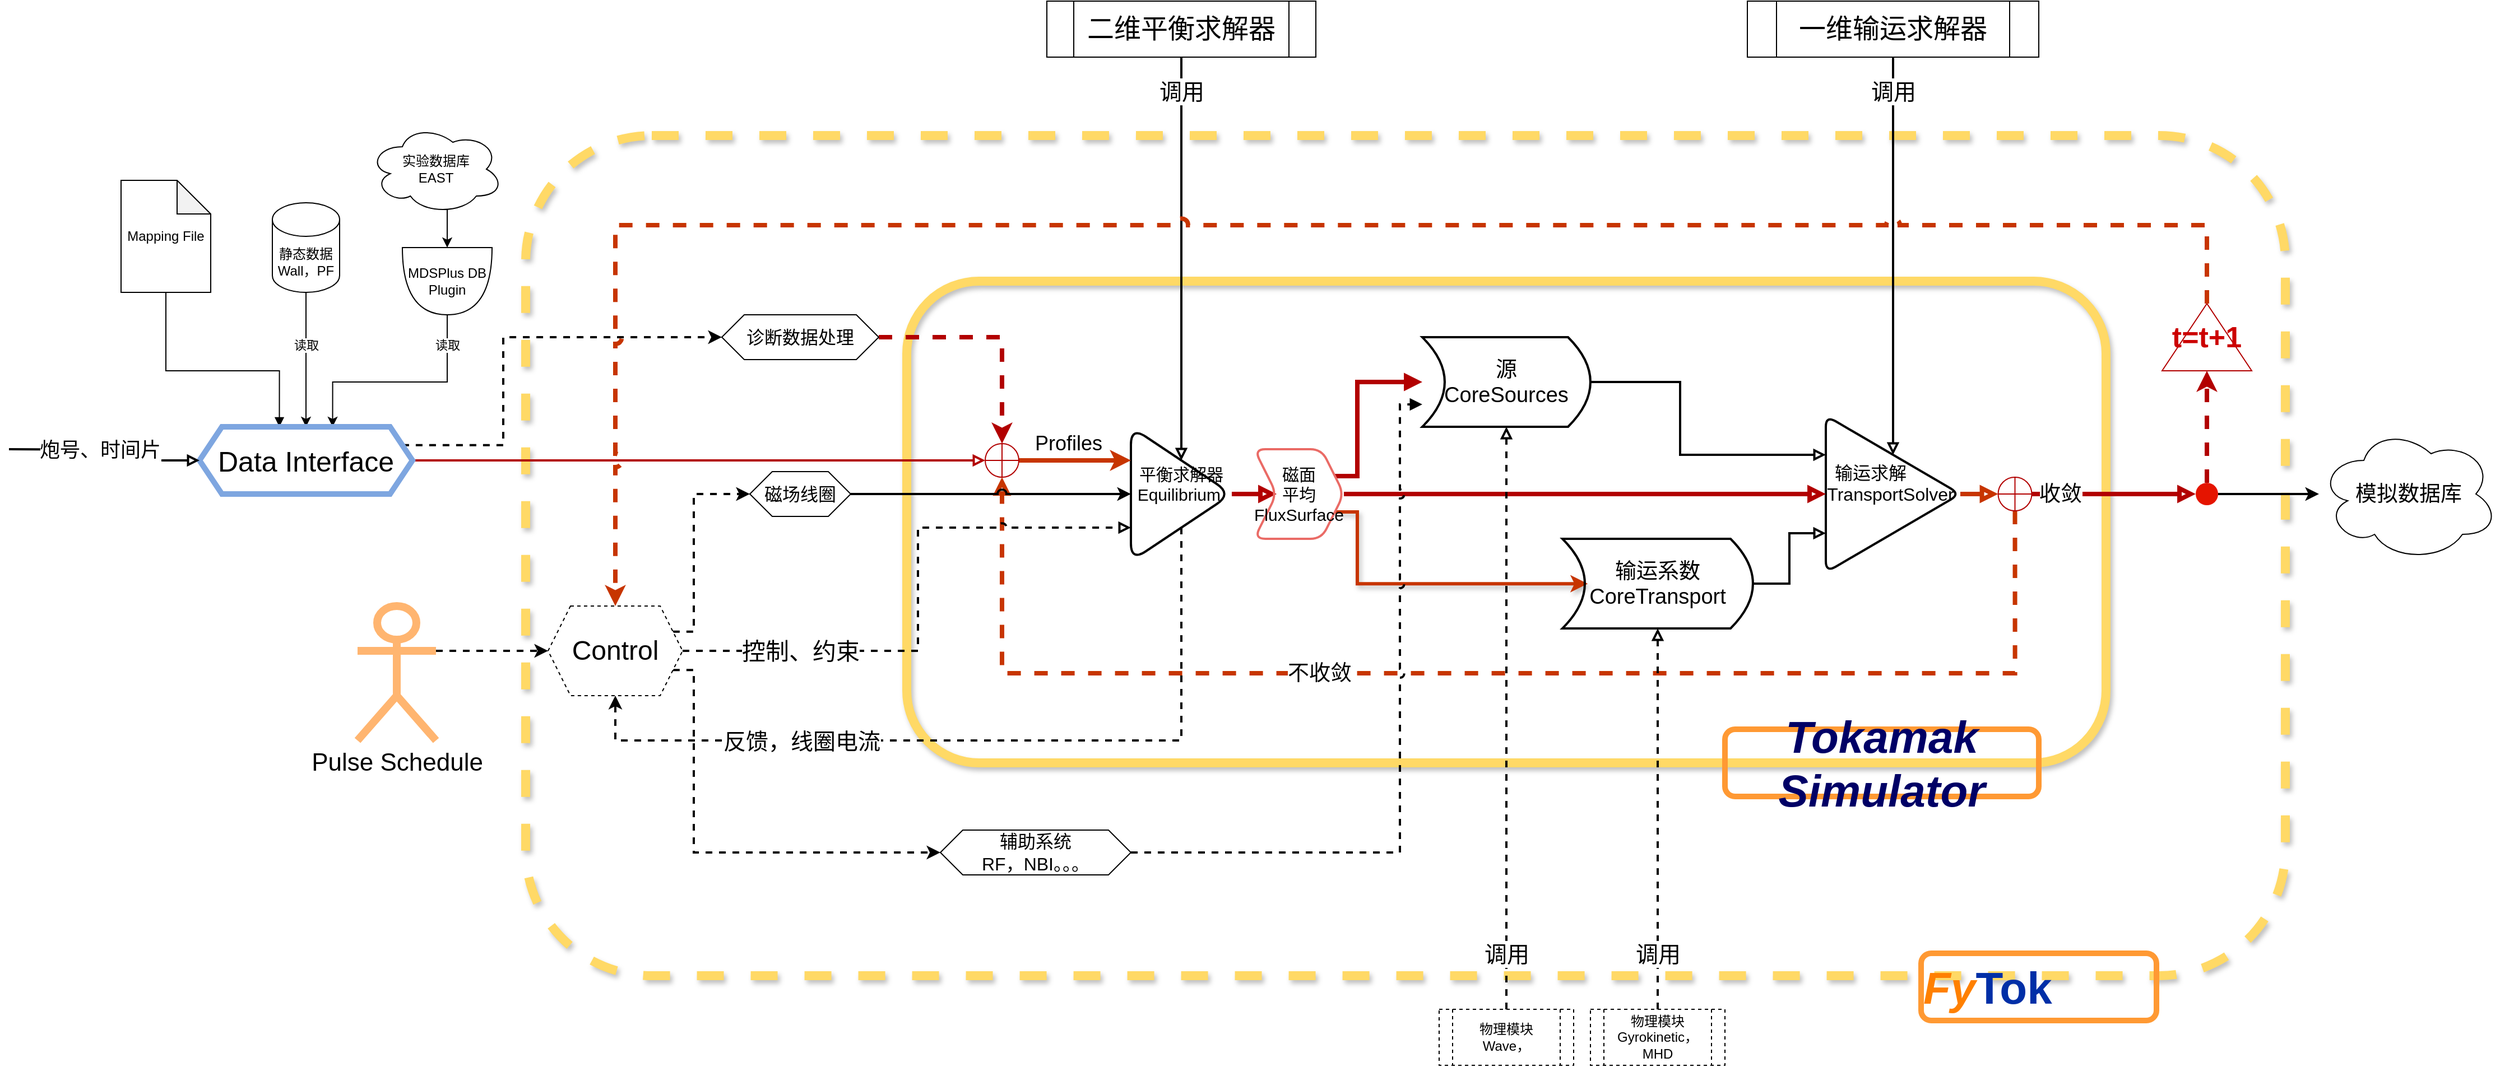 <mxfile>
    <diagram id="THuYh-ym8cFt9KJ00TGt" name="Page-1">
        <mxGraphModel dx="2356" dy="1879" grid="1" gridSize="10" guides="1" tooltips="1" connect="1" arrows="1" fold="1" page="1" pageScale="1" pageWidth="850" pageHeight="1100" math="0" shadow="0">
            <root>
                <mxCell id="0"/>
                <mxCell id="1" parent="0"/>
                <mxCell id="L_pBXImfrmdXrkmZ3-33-18" value="" style="rounded=1;whiteSpace=wrap;html=1;shadow=1;sketch=0;strokeWidth=8;fillColor=none;strokeColor=#FFD966;dashed=1;" parent="1" vertex="1">
                    <mxGeometry x="30" width="1570" height="750" as="geometry"/>
                </mxCell>
                <mxCell id="cIkYoaAPw058XxT0Uyvx-30" value="" style="rounded=1;whiteSpace=wrap;html=1;shadow=1;sketch=0;strokeWidth=8;fillColor=none;strokeColor=#FFD966;" parent="1" vertex="1">
                    <mxGeometry x="370" y="130" width="1070" height="430" as="geometry"/>
                </mxCell>
                <mxCell id="5greAeXIB-viJ6H0r06e-43" style="edgeStyle=orthogonalEdgeStyle;rounded=0;jumpStyle=arc;orthogonalLoop=1;jettySize=auto;html=1;exitX=1;exitY=0.75;exitDx=0;exitDy=0;shadow=1;startArrow=none;startFill=0;strokeWidth=3;fontSize=14;fillColor=#fa6800;strokeColor=#C73500;entryX=0.867;entryY=0.499;entryDx=0;entryDy=0;entryPerimeter=0;" parent="1" source="cIkYoaAPw058XxT0Uyvx-26" target="cIkYoaAPw058XxT0Uyvx-54" edge="1">
                    <mxGeometry relative="1" as="geometry">
                        <mxPoint x="820" y="330" as="sourcePoint"/>
                        <mxPoint x="900" y="401" as="targetPoint"/>
                        <Array as="points">
                            <mxPoint x="772" y="336"/>
                            <mxPoint x="772" y="400"/>
                        </Array>
                    </mxGeometry>
                </mxCell>
                <mxCell id="cIkYoaAPw058XxT0Uyvx-34" style="edgeStyle=orthogonalEdgeStyle;rounded=0;orthogonalLoop=1;jettySize=auto;html=1;exitX=1;exitY=0.5;exitDx=0;exitDy=0;entryX=0;entryY=0.5;entryDx=0;entryDy=0;endArrow=block;endFill=0;strokeWidth=2;fillColor=#e51400;strokeColor=#B20000;" parent="1" source="cIkYoaAPw058XxT0Uyvx-13" target="5greAeXIB-viJ6H0r06e-1" edge="1">
                    <mxGeometry relative="1" as="geometry">
                        <mxPoint x="505.0" y="320" as="targetPoint"/>
                        <Array as="points">
                            <mxPoint x="20" y="290"/>
                            <mxPoint x="20" y="290"/>
                        </Array>
                    </mxGeometry>
                </mxCell>
                <mxCell id="cIkYoaAPw058XxT0Uyvx-10" style="edgeStyle=orthogonalEdgeStyle;rounded=0;orthogonalLoop=1;jettySize=auto;html=1;exitX=0.5;exitY=1;exitDx=0;exitDy=0;exitPerimeter=0;entryX=0.5;entryY=0;entryDx=0;entryDy=0;" parent="1" source="cIkYoaAPw058XxT0Uyvx-1" target="cIkYoaAPw058XxT0Uyvx-13" edge="1">
                    <mxGeometry relative="1" as="geometry">
                        <mxPoint x="-186" y="250" as="targetPoint"/>
                    </mxGeometry>
                </mxCell>
                <mxCell id="cIkYoaAPw058XxT0Uyvx-20" value="读取" style="edgeLabel;html=1;align=center;verticalAlign=middle;resizable=0;points=[];" parent="cIkYoaAPw058XxT0Uyvx-10" vertex="1" connectable="0">
                    <mxGeometry x="-0.3" relative="1" as="geometry">
                        <mxPoint y="4.71" as="offset"/>
                    </mxGeometry>
                </mxCell>
                <mxCell id="cIkYoaAPw058XxT0Uyvx-1" value="静态数据&lt;br&gt;Wall，PF" style="shape=cylinder3;whiteSpace=wrap;html=1;boundedLbl=1;backgroundOutline=1;size=15;" parent="1" vertex="1">
                    <mxGeometry x="-196" y="60" width="60" height="80" as="geometry"/>
                </mxCell>
                <mxCell id="cIkYoaAPw058XxT0Uyvx-11" style="edgeStyle=orthogonalEdgeStyle;rounded=0;orthogonalLoop=1;jettySize=auto;html=1;exitX=0.55;exitY=0.95;exitDx=0;exitDy=0;exitPerimeter=0;entryX=0;entryY=0.5;entryDx=0;entryDy=0;entryPerimeter=0;" parent="1" source="L_pBXImfrmdXrkmZ3-33-9" target="cIkYoaAPw058XxT0Uyvx-4" edge="1">
                    <mxGeometry relative="1" as="geometry">
                        <mxPoint x="-40" y="60" as="sourcePoint"/>
                    </mxGeometry>
                </mxCell>
                <mxCell id="cIkYoaAPw058XxT0Uyvx-9" style="edgeStyle=orthogonalEdgeStyle;rounded=0;orthogonalLoop=1;jettySize=auto;html=1;exitX=0.5;exitY=1;exitDx=0;exitDy=0;exitPerimeter=0;entryX=0.375;entryY=0;entryDx=0;entryDy=0;endArrow=block;endFill=1;startArrow=none;startFill=0;" parent="1" source="cIkYoaAPw058XxT0Uyvx-3" target="cIkYoaAPw058XxT0Uyvx-13" edge="1">
                    <mxGeometry relative="1" as="geometry">
                        <mxPoint x="-233.5" y="250" as="targetPoint"/>
                        <Array as="points">
                            <mxPoint x="-291" y="210"/>
                            <mxPoint x="-190" y="210"/>
                        </Array>
                    </mxGeometry>
                </mxCell>
                <mxCell id="cIkYoaAPw058XxT0Uyvx-3" value="Mapping File" style="shape=note;whiteSpace=wrap;html=1;backgroundOutline=1;darkOpacity=0.05;" parent="1" vertex="1">
                    <mxGeometry x="-331" y="40" width="80" height="100" as="geometry"/>
                </mxCell>
                <mxCell id="cIkYoaAPw058XxT0Uyvx-12" style="edgeStyle=orthogonalEdgeStyle;rounded=0;orthogonalLoop=1;jettySize=auto;html=1;exitX=1;exitY=0.5;exitDx=0;exitDy=0;exitPerimeter=0;entryX=0.625;entryY=0;entryDx=0;entryDy=0;" parent="1" source="cIkYoaAPw058XxT0Uyvx-4" target="cIkYoaAPw058XxT0Uyvx-13" edge="1">
                    <mxGeometry relative="1" as="geometry">
                        <mxPoint x="-138.5" y="250" as="targetPoint"/>
                        <Array as="points">
                            <mxPoint x="-40" y="220"/>
                            <mxPoint x="-142" y="220"/>
                        </Array>
                    </mxGeometry>
                </mxCell>
                <mxCell id="cIkYoaAPw058XxT0Uyvx-19" value="读取" style="edgeLabel;html=1;align=center;verticalAlign=middle;resizable=0;points=[];" parent="cIkYoaAPw058XxT0Uyvx-12" vertex="1" connectable="0">
                    <mxGeometry x="-0.469" relative="1" as="geometry">
                        <mxPoint x="-0.05" y="-27.06" as="offset"/>
                    </mxGeometry>
                </mxCell>
                <mxCell id="cIkYoaAPw058XxT0Uyvx-4" value="MDSPlus DB &lt;br&gt;Plugin" style="shape=or;whiteSpace=wrap;html=1;rotation=0;direction=south;" parent="1" vertex="1">
                    <mxGeometry x="-80" y="100" width="80" height="60" as="geometry"/>
                </mxCell>
                <mxCell id="L_pBXImfrmdXrkmZ3-33-17" style="edgeStyle=orthogonalEdgeStyle;rounded=0;orthogonalLoop=1;jettySize=auto;html=1;exitX=1;exitY=0.25;exitDx=0;exitDy=0;entryX=0;entryY=0.5;entryDx=0;entryDy=0;strokeWidth=2;dashed=1;" parent="1" source="cIkYoaAPw058XxT0Uyvx-13" target="L_pBXImfrmdXrkmZ3-33-15" edge="1">
                    <mxGeometry relative="1" as="geometry">
                        <Array as="points">
                            <mxPoint x="10" y="276"/>
                            <mxPoint x="10" y="180"/>
                        </Array>
                    </mxGeometry>
                </mxCell>
                <mxCell id="cIkYoaAPw058XxT0Uyvx-13" value="&lt;font style=&quot;font-size: 25px&quot;&gt;Data Interface&lt;/font&gt;" style="shape=hexagon;perimeter=hexagonPerimeter2;whiteSpace=wrap;html=1;fixedSize=1;fillColor=none;strokeColor=#7EA6E0;strokeWidth=5;" parent="1" vertex="1">
                    <mxGeometry x="-261" y="260" width="190" height="60" as="geometry"/>
                </mxCell>
                <mxCell id="cIkYoaAPw058XxT0Uyvx-35" style="edgeStyle=orthogonalEdgeStyle;rounded=0;orthogonalLoop=1;jettySize=auto;html=1;exitX=1;exitY=0.5;exitDx=0;exitDy=0;entryX=0;entryY=0.5;entryDx=0;entryDy=0;endArrow=block;endFill=0;strokeWidth=4;fillColor=#e51400;strokeColor=#B20000;" parent="1" source="cIkYoaAPw058XxT0Uyvx-15" target="cIkYoaAPw058XxT0Uyvx-26" edge="1">
                    <mxGeometry relative="1" as="geometry">
                        <Array as="points">
                            <mxPoint x="680" y="320"/>
                            <mxPoint x="680" y="320"/>
                        </Array>
                    </mxGeometry>
                </mxCell>
                <mxCell id="5greAeXIB-viJ6H0r06e-36" style="edgeStyle=orthogonalEdgeStyle;rounded=0;orthogonalLoop=1;jettySize=auto;html=1;exitX=0.5;exitY=1;exitDx=0;exitDy=0;entryX=0.5;entryY=1;entryDx=0;entryDy=0;strokeWidth=2;dashed=1;" parent="1" source="cIkYoaAPw058XxT0Uyvx-15" target="5greAeXIB-viJ6H0r06e-24" edge="1">
                    <mxGeometry relative="1" as="geometry">
                        <Array as="points">
                            <mxPoint x="615" y="540"/>
                            <mxPoint x="110" y="540"/>
                        </Array>
                    </mxGeometry>
                </mxCell>
                <mxCell id="5greAeXIB-viJ6H0r06e-37" value="反馈，线圈电流" style="edgeLabel;html=1;align=center;verticalAlign=middle;resizable=0;points=[];fontSize=20;" parent="5greAeXIB-viJ6H0r06e-36" vertex="1" connectable="0">
                    <mxGeometry x="0.001" y="5" relative="1" as="geometry">
                        <mxPoint x="-161.67" y="-5" as="offset"/>
                    </mxGeometry>
                </mxCell>
                <mxCell id="cIkYoaAPw058XxT0Uyvx-15" value="&lt;font style=&quot;font-size: 15px&quot;&gt;平衡求解器&lt;br&gt;Equilibrium&amp;nbsp; &amp;nbsp;&amp;nbsp;&lt;/font&gt;" style="triangle;whiteSpace=wrap;html=1;rounded=1;sketch=0;shadow=0;fillColor=none;strokeWidth=2;arcSize=32;" parent="1" vertex="1">
                    <mxGeometry x="570" y="260" width="90" height="120" as="geometry"/>
                </mxCell>
                <mxCell id="cIkYoaAPw058XxT0Uyvx-18" value="调用" style="edgeStyle=orthogonalEdgeStyle;rounded=0;orthogonalLoop=1;jettySize=auto;html=1;exitX=0.5;exitY=1;exitDx=0;exitDy=0;endArrow=block;endFill=0;strokeWidth=2;fontSize=20;" parent="1" source="cIkYoaAPw058XxT0Uyvx-17" target="cIkYoaAPw058XxT0Uyvx-15" edge="1">
                    <mxGeometry x="-0.833" relative="1" as="geometry">
                        <mxPoint as="offset"/>
                    </mxGeometry>
                </mxCell>
                <mxCell id="cIkYoaAPw058XxT0Uyvx-17" value="&lt;font style=&quot;font-size: 24px&quot;&gt;二维平衡求解器&lt;/font&gt;" style="shape=process;whiteSpace=wrap;html=1;backgroundOutline=1;" parent="1" vertex="1">
                    <mxGeometry x="495" y="-120" width="240" height="50" as="geometry"/>
                </mxCell>
                <mxCell id="cIkYoaAPw058XxT0Uyvx-37" style="edgeStyle=orthogonalEdgeStyle;rounded=0;orthogonalLoop=1;jettySize=auto;html=1;exitX=1;exitY=0.5;exitDx=0;exitDy=0;endArrow=block;endFill=0;strokeWidth=4;entryX=0;entryY=0.5;entryDx=0;entryDy=0;fillColor=#fa6800;strokeColor=#C73500;" parent="1" source="cIkYoaAPw058XxT0Uyvx-25" target="5greAeXIB-viJ6H0r06e-4" edge="1">
                    <mxGeometry relative="1" as="geometry">
                        <mxPoint x="1334.6" y="320" as="targetPoint"/>
                    </mxGeometry>
                </mxCell>
                <mxCell id="cIkYoaAPw058XxT0Uyvx-25" value="&lt;font style=&quot;font-size: 16px&quot;&gt;输运求解&amp;nbsp; &amp;nbsp; &amp;nbsp; &amp;nbsp; &amp;nbsp;&lt;br style=&quot;font-size: 16px&quot;&gt;TransportSolver&amp;nbsp; &amp;nbsp; &amp;nbsp;&lt;/font&gt;" style="triangle;whiteSpace=wrap;html=1;rounded=1;sketch=0;shadow=0;strokeWidth=2;fillColor=none;fontSize=16;" parent="1" vertex="1">
                    <mxGeometry x="1190" y="250" width="120" height="140" as="geometry"/>
                </mxCell>
                <mxCell id="cIkYoaAPw058XxT0Uyvx-36" style="edgeStyle=orthogonalEdgeStyle;rounded=0;orthogonalLoop=1;jettySize=auto;html=1;exitX=1;exitY=0.5;exitDx=0;exitDy=0;endArrow=block;endFill=0;strokeWidth=4;entryX=0;entryY=0.5;entryDx=0;entryDy=0;fillColor=#e51400;strokeColor=#B20000;" parent="1" source="cIkYoaAPw058XxT0Uyvx-26" target="cIkYoaAPw058XxT0Uyvx-25" edge="1">
                    <mxGeometry relative="1" as="geometry">
                        <mxPoint x="1050" y="300" as="targetPoint"/>
                        <mxPoint x="830" y="320" as="sourcePoint"/>
                    </mxGeometry>
                </mxCell>
                <mxCell id="cIkYoaAPw058XxT0Uyvx-51" style="edgeStyle=orthogonalEdgeStyle;rounded=0;orthogonalLoop=1;jettySize=auto;html=1;endArrow=block;endFill=1;strokeWidth=4;fontSize=19;entryX=0;entryY=0.5;entryDx=0;entryDy=0;exitX=1;exitY=0.25;exitDx=0;exitDy=0;fillColor=#e51400;strokeColor=#B20000;" parent="1" source="cIkYoaAPw058XxT0Uyvx-26" target="cIkYoaAPw058XxT0Uyvx-48" edge="1">
                    <mxGeometry relative="1" as="geometry">
                        <mxPoint x="790" y="260" as="sourcePoint"/>
                        <mxPoint x="810" y="370" as="targetPoint"/>
                        <Array as="points">
                            <mxPoint x="772" y="220"/>
                        </Array>
                    </mxGeometry>
                </mxCell>
                <mxCell id="cIkYoaAPw058XxT0Uyvx-26" value="磁面&lt;br&gt;平均&lt;br style=&quot;font-size: 15px&quot;&gt;FluxSurface" style="shape=step;perimeter=stepPerimeter;whiteSpace=wrap;html=1;fixedSize=1;rounded=1;shadow=0;sketch=0;fillColor=none;strokeWidth=2;fontSize=15;strokeColor=#EA6B66;" parent="1" vertex="1">
                    <mxGeometry x="680" y="280" width="80" height="80" as="geometry"/>
                </mxCell>
                <mxCell id="cIkYoaAPw058XxT0Uyvx-42" style="edgeStyle=orthogonalEdgeStyle;rounded=0;orthogonalLoop=1;jettySize=auto;html=1;exitX=0.5;exitY=1;exitDx=0;exitDy=0;entryX=0.5;entryY=1;entryDx=0;entryDy=0;endArrow=block;endFill=0;strokeWidth=4;fillColor=#fa6800;strokeColor=#C73500;dashed=1;" parent="1" source="5greAeXIB-viJ6H0r06e-4" target="5greAeXIB-viJ6H0r06e-1" edge="1">
                    <mxGeometry relative="1" as="geometry">
                        <Array as="points">
                            <mxPoint x="1359" y="480"/>
                            <mxPoint x="455" y="480"/>
                        </Array>
                        <mxPoint x="1358.75" y="301.25" as="sourcePoint"/>
                        <mxPoint x="523.75" y="301.25" as="targetPoint"/>
                    </mxGeometry>
                </mxCell>
                <mxCell id="cIkYoaAPw058XxT0Uyvx-45" value="不收敛" style="edgeLabel;html=1;align=center;verticalAlign=middle;resizable=0;points=[];fontSize=19;" parent="cIkYoaAPw058XxT0Uyvx-42" vertex="1" connectable="0">
                    <mxGeometry x="0.153" y="5" relative="1" as="geometry">
                        <mxPoint x="-60.88" y="-5" as="offset"/>
                    </mxGeometry>
                </mxCell>
                <mxCell id="cIkYoaAPw058XxT0Uyvx-44" style="edgeStyle=orthogonalEdgeStyle;rounded=0;orthogonalLoop=1;jettySize=auto;html=1;exitX=1;exitY=0.5;exitDx=0;exitDy=0;endArrow=block;endFill=0;strokeWidth=4;entryX=0;entryY=0.5;entryDx=0;entryDy=0;fillColor=#e51400;strokeColor=#B20000;" parent="1" source="5greAeXIB-viJ6H0r06e-4" target="5greAeXIB-viJ6H0r06e-15" edge="1">
                    <mxGeometry relative="1" as="geometry">
                        <mxPoint x="1500" y="320" as="targetPoint"/>
                        <mxPoint x="1377.5" y="320" as="sourcePoint"/>
                    </mxGeometry>
                </mxCell>
                <mxCell id="cIkYoaAPw058XxT0Uyvx-46" value="收敛" style="edgeLabel;html=1;align=center;verticalAlign=middle;resizable=0;points=[];fontSize=19;" parent="cIkYoaAPw058XxT0Uyvx-44" vertex="1" connectable="0">
                    <mxGeometry x="-0.227" y="-1" relative="1" as="geometry">
                        <mxPoint x="-31.9" y="-1" as="offset"/>
                    </mxGeometry>
                </mxCell>
                <mxCell id="cIkYoaAPw058XxT0Uyvx-47" value="物理模块&lt;br&gt;Wave，" style="shape=process;whiteSpace=wrap;html=1;backgroundOutline=1;dashed=1;" parent="1" vertex="1">
                    <mxGeometry x="845" y="780" width="120" height="50" as="geometry"/>
                </mxCell>
                <mxCell id="cIkYoaAPw058XxT0Uyvx-53" style="edgeStyle=orthogonalEdgeStyle;rounded=0;orthogonalLoop=1;jettySize=auto;html=1;exitX=1;exitY=0.5;exitDx=0;exitDy=0;entryX=0;entryY=0.25;entryDx=0;entryDy=0;endArrow=block;endFill=0;strokeWidth=2;fontSize=19;" parent="1" source="cIkYoaAPw058XxT0Uyvx-48" target="cIkYoaAPw058XxT0Uyvx-25" edge="1">
                    <mxGeometry relative="1" as="geometry">
                        <Array as="points">
                            <mxPoint x="1060" y="220"/>
                            <mxPoint x="1060" y="285"/>
                        </Array>
                    </mxGeometry>
                </mxCell>
                <mxCell id="cIkYoaAPw058XxT0Uyvx-48" value="源&lt;br&gt;CoreSources" style="shape=dataStorage;whiteSpace=wrap;html=1;fixedSize=1;rounded=1;shadow=0;sketch=0;strokeColor=#000000;strokeWidth=2;fontSize=19;rotation=0;fillColor=none;flipV=1;flipH=1;" parent="1" vertex="1">
                    <mxGeometry x="830" y="180" width="150" height="80" as="geometry"/>
                </mxCell>
                <mxCell id="cIkYoaAPw058XxT0Uyvx-56" style="edgeStyle=orthogonalEdgeStyle;rounded=0;orthogonalLoop=1;jettySize=auto;html=1;exitX=1;exitY=0.5;exitDx=0;exitDy=0;entryX=0;entryY=0.75;entryDx=0;entryDy=0;endArrow=block;endFill=0;strokeWidth=2;fontSize=19;" parent="1" source="cIkYoaAPw058XxT0Uyvx-54" target="cIkYoaAPw058XxT0Uyvx-25" edge="1">
                    <mxGeometry relative="1" as="geometry"/>
                </mxCell>
                <mxCell id="cIkYoaAPw058XxT0Uyvx-54" value="输运系数&lt;br&gt;CoreTransport" style="shape=dataStorage;whiteSpace=wrap;html=1;fixedSize=1;rounded=1;shadow=0;sketch=0;strokeColor=#000000;strokeWidth=2;fontSize=19;rotation=0;fillColor=none;flipV=1;flipH=1;" parent="1" vertex="1">
                    <mxGeometry x="955" y="360" width="170" height="80" as="geometry"/>
                </mxCell>
                <mxCell id="cIkYoaAPw058XxT0Uyvx-57" value="物理模块&lt;br&gt;Gyrokinetic，MHD" style="shape=process;whiteSpace=wrap;html=1;backgroundOutline=1;dashed=1;" parent="1" vertex="1">
                    <mxGeometry x="980" y="780" width="120" height="50" as="geometry"/>
                </mxCell>
                <mxCell id="cIkYoaAPw058XxT0Uyvx-63" style="edgeStyle=orthogonalEdgeStyle;rounded=0;orthogonalLoop=1;jettySize=auto;html=1;endArrow=block;endFill=0;strokeWidth=2;fontSize=20;" parent="1" source="cIkYoaAPw058XxT0Uyvx-58" target="cIkYoaAPw058XxT0Uyvx-25" edge="1">
                    <mxGeometry relative="1" as="geometry"/>
                </mxCell>
                <mxCell id="cIkYoaAPw058XxT0Uyvx-64" value="调用" style="edgeLabel;html=1;align=center;verticalAlign=middle;resizable=0;points=[];fontSize=20;" parent="cIkYoaAPw058XxT0Uyvx-63" vertex="1" connectable="0">
                    <mxGeometry x="-0.263" y="-2" relative="1" as="geometry">
                        <mxPoint x="2" y="-101.43" as="offset"/>
                    </mxGeometry>
                </mxCell>
                <mxCell id="cIkYoaAPw058XxT0Uyvx-58" value="&lt;font style=&quot;font-size: 24px&quot;&gt;一维输运求解器&lt;/font&gt;" style="shape=process;whiteSpace=wrap;html=1;backgroundOutline=1;fontSize=14;" parent="1" vertex="1">
                    <mxGeometry x="1120" y="-120" width="260" height="50" as="geometry"/>
                </mxCell>
                <mxCell id="cIkYoaAPw058XxT0Uyvx-59" value="调用" style="edgeStyle=orthogonalEdgeStyle;rounded=0;orthogonalLoop=1;jettySize=auto;html=1;exitX=0.5;exitY=0;exitDx=0;exitDy=0;endArrow=block;endFill=0;dashed=1;strokeWidth=2;fontSize=20;entryX=0.5;entryY=1;entryDx=0;entryDy=0;" parent="1" source="cIkYoaAPw058XxT0Uyvx-47" target="cIkYoaAPw058XxT0Uyvx-48" edge="1">
                    <mxGeometry x="-0.808" relative="1" as="geometry">
                        <mxPoint x="890" y="540" as="sourcePoint"/>
                        <mxPoint x="890" y="320" as="targetPoint"/>
                        <mxPoint as="offset"/>
                        <Array as="points">
                            <mxPoint x="905" y="510"/>
                            <mxPoint x="905" y="510"/>
                        </Array>
                    </mxGeometry>
                </mxCell>
                <mxCell id="cIkYoaAPw058XxT0Uyvx-60" value="调用" style="edgeStyle=orthogonalEdgeStyle;rounded=0;orthogonalLoop=1;jettySize=auto;html=1;exitX=0.5;exitY=0;exitDx=0;exitDy=0;endArrow=block;endFill=0;dashed=1;strokeWidth=2;entryX=0.5;entryY=1;entryDx=0;entryDy=0;fontSize=20;" parent="1" source="cIkYoaAPw058XxT0Uyvx-57" target="cIkYoaAPw058XxT0Uyvx-54" edge="1">
                    <mxGeometry x="-0.706" relative="1" as="geometry">
                        <mxPoint x="1064.5" y="570" as="sourcePoint"/>
                        <mxPoint x="1064.5" y="260" as="targetPoint"/>
                        <mxPoint as="offset"/>
                    </mxGeometry>
                </mxCell>
                <mxCell id="cIkYoaAPw058XxT0Uyvx-65" value="&lt;font color=&quot;#000066&quot; size=&quot;1&quot;&gt;&lt;span style=&quot;font-size: 40px&quot;&gt;Tokamak Simulator&lt;/span&gt;&lt;/font&gt;" style="text;html=1;fillColor=none;align=center;verticalAlign=middle;whiteSpace=wrap;rounded=1;shadow=0;sketch=0;fontSize=16;fontStyle=3;strokeColor=#FF9933;strokeWidth=5;" parent="1" vertex="1">
                    <mxGeometry x="1100" y="530" width="280" height="60" as="geometry"/>
                </mxCell>
                <mxCell id="cIkYoaAPw058XxT0Uyvx-66" style="edgeStyle=orthogonalEdgeStyle;rounded=0;orthogonalLoop=1;jettySize=auto;html=1;entryX=0;entryY=0.5;entryDx=0;entryDy=0;endArrow=block;endFill=0;strokeWidth=2;" parent="1" target="cIkYoaAPw058XxT0Uyvx-13" edge="1">
                    <mxGeometry relative="1" as="geometry">
                        <mxPoint x="-431" y="280" as="sourcePoint"/>
                        <mxPoint x="-296" y="279.5" as="targetPoint"/>
                    </mxGeometry>
                </mxCell>
                <mxCell id="cIkYoaAPw058XxT0Uyvx-70" value="炮号、时间片" style="edgeLabel;html=1;align=center;verticalAlign=middle;resizable=0;points=[];fontSize=18;" parent="cIkYoaAPw058XxT0Uyvx-66" vertex="1" connectable="0">
                    <mxGeometry x="-0.236" y="4" relative="1" as="geometry">
                        <mxPoint x="12.35" y="4" as="offset"/>
                    </mxGeometry>
                </mxCell>
                <mxCell id="cIkYoaAPw058XxT0Uyvx-73" style="edgeStyle=orthogonalEdgeStyle;rounded=0;orthogonalLoop=1;jettySize=auto;html=1;exitX=1;exitY=0.5;exitDx=0;exitDy=0;entryX=0;entryY=0.75;entryDx=0;entryDy=0;startArrow=none;startFill=0;endArrow=block;endFill=0;strokeWidth=2;fontSize=18;fontColor=#7EA6E0;jumpStyle=arc;dashed=1;" parent="1" source="5greAeXIB-viJ6H0r06e-24" target="cIkYoaAPw058XxT0Uyvx-15" edge="1">
                    <mxGeometry relative="1" as="geometry">
                        <mxPoint x="310" y="500" as="sourcePoint"/>
                        <Array as="points">
                            <mxPoint x="380" y="460"/>
                            <mxPoint x="380" y="350"/>
                        </Array>
                        <mxPoint x="325" y="390" as="targetPoint"/>
                    </mxGeometry>
                </mxCell>
                <mxCell id="cIkYoaAPw058XxT0Uyvx-75" value="&lt;font style=&quot;font-size: 21px&quot; color=&quot;#000000&quot;&gt;控制、约束&lt;/font&gt;" style="edgeLabel;html=1;align=center;verticalAlign=middle;resizable=0;points=[];fontSize=18;fontColor=#7EA6E0;" parent="cIkYoaAPw058XxT0Uyvx-73" vertex="1" connectable="0">
                    <mxGeometry x="-0.369" y="-1" relative="1" as="geometry">
                        <mxPoint x="-56.67" y="-1" as="offset"/>
                    </mxGeometry>
                </mxCell>
                <mxCell id="cIkYoaAPw058XxT0Uyvx-74" value="&lt;span style=&quot;color: rgb(0 , 0 , 0) ; font-size: 22px&quot;&gt;Pulse Schedule&lt;/span&gt;" style="shape=umlActor;verticalLabelPosition=bottom;verticalAlign=top;html=1;outlineConnect=0;rounded=1;shadow=0;sketch=0;strokeWidth=7;fillColor=none;fontSize=18;fontColor=#7EA6E0;strokeColor=#FFB570;" parent="1" vertex="1">
                    <mxGeometry x="-120" y="420" width="70" height="120" as="geometry"/>
                </mxCell>
                <mxCell id="5greAeXIB-viJ6H0r06e-27" style="edgeStyle=orthogonalEdgeStyle;rounded=0;orthogonalLoop=1;jettySize=auto;html=1;exitX=1;exitY=0.5;exitDx=0;exitDy=0;entryX=0;entryY=0.25;entryDx=0;entryDy=0;strokeWidth=4;fillColor=#fa6800;strokeColor=#C73500;" parent="1" source="5greAeXIB-viJ6H0r06e-1" target="cIkYoaAPw058XxT0Uyvx-15" edge="1">
                    <mxGeometry relative="1" as="geometry"/>
                </mxCell>
                <mxCell id="5greAeXIB-viJ6H0r06e-28" value="&lt;font style=&quot;font-size: 18px&quot;&gt;Profiles&lt;/font&gt;" style="edgeLabel;html=1;align=center;verticalAlign=middle;resizable=0;points=[];" parent="5greAeXIB-viJ6H0r06e-27" vertex="1" connectable="0">
                    <mxGeometry x="-0.244" relative="1" as="geometry">
                        <mxPoint x="6" y="-15" as="offset"/>
                    </mxGeometry>
                </mxCell>
                <mxCell id="5greAeXIB-viJ6H0r06e-1" value="" style="shape=orEllipse;perimeter=ellipsePerimeter;whiteSpace=wrap;html=1;backgroundOutline=1;strokeColor=#B20000;fontColor=#ffffff;fillColor=none;" parent="1" vertex="1">
                    <mxGeometry x="440" y="275" width="30" height="30" as="geometry"/>
                </mxCell>
                <mxCell id="5greAeXIB-viJ6H0r06e-4" value="" style="shape=orEllipse;perimeter=ellipsePerimeter;whiteSpace=wrap;html=1;backgroundOutline=1;strokeColor=#B20000;fontColor=#ffffff;fillColor=none;" parent="1" vertex="1">
                    <mxGeometry x="1343.75" y="305" width="30" height="30" as="geometry"/>
                </mxCell>
                <mxCell id="5greAeXIB-viJ6H0r06e-19" value="" style="edgeStyle=orthogonalEdgeStyle;rounded=0;orthogonalLoop=1;jettySize=auto;html=1;strokeWidth=2;entryX=0;entryY=0.5;entryDx=0;entryDy=0;entryPerimeter=0;" parent="1" source="5greAeXIB-viJ6H0r06e-15" target="L_pBXImfrmdXrkmZ3-33-8" edge="1">
                    <mxGeometry relative="1" as="geometry">
                        <mxPoint x="1620" y="320" as="targetPoint"/>
                    </mxGeometry>
                </mxCell>
                <mxCell id="L_pBXImfrmdXrkmZ3-33-7" style="edgeStyle=orthogonalEdgeStyle;rounded=0;orthogonalLoop=1;jettySize=auto;html=1;exitX=0.5;exitY=0;exitDx=0;exitDy=0;entryX=0;entryY=0.5;entryDx=0;entryDy=0;fillColor=#e51400;strokeColor=#B20000;strokeWidth=4;dashed=1;" parent="1" source="5greAeXIB-viJ6H0r06e-15" target="L_pBXImfrmdXrkmZ3-33-3" edge="1">
                    <mxGeometry relative="1" as="geometry"/>
                </mxCell>
                <mxCell id="5greAeXIB-viJ6H0r06e-15" value="" style="ellipse;fillColor=#e51400;fontColor=#ffffff;strokeColor=none;" parent="1" vertex="1">
                    <mxGeometry x="1520" y="310" width="20" height="20" as="geometry"/>
                </mxCell>
                <mxCell id="5greAeXIB-viJ6H0r06e-23" style="edgeStyle=orthogonalEdgeStyle;rounded=0;orthogonalLoop=1;jettySize=auto;html=1;exitX=1;exitY=0.333;exitDx=0;exitDy=0;strokeWidth=2;entryX=0;entryY=0.5;entryDx=0;entryDy=0;exitPerimeter=0;dashed=1;" parent="1" source="cIkYoaAPw058XxT0Uyvx-74" target="5greAeXIB-viJ6H0r06e-24" edge="1">
                    <mxGeometry relative="1" as="geometry">
                        <mxPoint x="230" y="560" as="targetPoint"/>
                        <mxPoint x="70" y="440" as="sourcePoint"/>
                    </mxGeometry>
                </mxCell>
                <mxCell id="5greAeXIB-viJ6H0r06e-30" style="edgeStyle=orthogonalEdgeStyle;rounded=0;orthogonalLoop=1;jettySize=auto;html=1;exitX=1;exitY=0.25;exitDx=0;exitDy=0;entryX=0;entryY=0.5;entryDx=0;entryDy=0;strokeWidth=2;dashed=1;" parent="1" source="5greAeXIB-viJ6H0r06e-24" target="5greAeXIB-viJ6H0r06e-29" edge="1">
                    <mxGeometry relative="1" as="geometry">
                        <Array as="points">
                            <mxPoint x="180" y="443"/>
                            <mxPoint x="180" y="320"/>
                        </Array>
                    </mxGeometry>
                </mxCell>
                <mxCell id="5greAeXIB-viJ6H0r06e-34" style="edgeStyle=orthogonalEdgeStyle;rounded=0;orthogonalLoop=1;jettySize=auto;html=1;exitX=1;exitY=0.75;exitDx=0;exitDy=0;entryX=0;entryY=0.5;entryDx=0;entryDy=0;strokeWidth=2;dashed=1;" parent="1" source="5greAeXIB-viJ6H0r06e-24" target="5greAeXIB-viJ6H0r06e-32" edge="1">
                    <mxGeometry relative="1" as="geometry">
                        <Array as="points">
                            <mxPoint x="180" y="477"/>
                            <mxPoint x="180" y="640"/>
                        </Array>
                    </mxGeometry>
                </mxCell>
                <mxCell id="5greAeXIB-viJ6H0r06e-24" value="&lt;font style=&quot;font-size: 24px&quot;&gt;Control&lt;/font&gt;" style="shape=hexagon;perimeter=hexagonPerimeter2;whiteSpace=wrap;html=1;fixedSize=1;dashed=1;" parent="1" vertex="1">
                    <mxGeometry x="50" y="420" width="120" height="80" as="geometry"/>
                </mxCell>
                <mxCell id="5greAeXIB-viJ6H0r06e-31" style="edgeStyle=orthogonalEdgeStyle;rounded=0;orthogonalLoop=1;jettySize=auto;html=1;exitX=1;exitY=0.5;exitDx=0;exitDy=0;entryX=0;entryY=0.5;entryDx=0;entryDy=0;strokeWidth=2;jumpStyle=arc;" parent="1" source="5greAeXIB-viJ6H0r06e-29" target="cIkYoaAPw058XxT0Uyvx-15" edge="1">
                    <mxGeometry relative="1" as="geometry"/>
                </mxCell>
                <mxCell id="5greAeXIB-viJ6H0r06e-29" value="&lt;font style=&quot;font-size: 16px&quot;&gt;磁场线圈&lt;/font&gt;" style="shape=hexagon;perimeter=hexagonPerimeter2;whiteSpace=wrap;html=1;fixedSize=1;" parent="1" vertex="1">
                    <mxGeometry x="230" y="300" width="90" height="40" as="geometry"/>
                </mxCell>
                <mxCell id="L_pBXImfrmdXrkmZ3-33-20" style="edgeStyle=orthogonalEdgeStyle;rounded=0;orthogonalLoop=1;jettySize=auto;html=1;exitX=1;exitY=0.5;exitDx=0;exitDy=0;entryX=0;entryY=0.75;entryDx=0;entryDy=0;endArrow=block;endFill=1;strokeColor=#000000;strokeWidth=2;jumpStyle=arc;dashed=1;" parent="1" source="5greAeXIB-viJ6H0r06e-32" target="cIkYoaAPw058XxT0Uyvx-48" edge="1">
                    <mxGeometry relative="1" as="geometry">
                        <Array as="points">
                            <mxPoint x="810" y="640"/>
                            <mxPoint x="810" y="240"/>
                        </Array>
                    </mxGeometry>
                </mxCell>
                <mxCell id="5greAeXIB-viJ6H0r06e-32" value="&lt;font style=&quot;font-size: 16px&quot;&gt;辅助系统&lt;br&gt;RF，NBI。。。&lt;/font&gt;" style="shape=hexagon;perimeter=hexagonPerimeter2;whiteSpace=wrap;html=1;fixedSize=1;" parent="1" vertex="1">
                    <mxGeometry x="400" y="620" width="170" height="40" as="geometry"/>
                </mxCell>
                <mxCell id="L_pBXImfrmdXrkmZ3-33-3" value="&lt;font color=&quot;#cc0000&quot; size=&quot;1&quot;&gt;&lt;b style=&quot;font-size: 26px&quot;&gt;t=t+1&lt;/b&gt;&lt;/font&gt;" style="triangle;whiteSpace=wrap;html=1;direction=north;strokeColor=#B20000;fontColor=#ffffff;fillColor=none;" parent="1" vertex="1">
                    <mxGeometry x="1490" y="150" width="80" height="60" as="geometry"/>
                </mxCell>
                <mxCell id="L_pBXImfrmdXrkmZ3-33-5" style="edgeStyle=orthogonalEdgeStyle;rounded=0;orthogonalLoop=1;jettySize=auto;html=1;exitX=1;exitY=0.5;exitDx=0;exitDy=0;strokeWidth=4;entryX=0.5;entryY=0;entryDx=0;entryDy=0;jumpStyle=arc;fillColor=#fa6800;strokeColor=#C73500;dashed=1;" parent="1" source="L_pBXImfrmdXrkmZ3-33-3" target="5greAeXIB-viJ6H0r06e-24" edge="1">
                    <mxGeometry relative="1" as="geometry">
                        <mxPoint x="110" y="340" as="targetPoint"/>
                        <Array as="points">
                            <mxPoint x="1530" y="80"/>
                            <mxPoint x="110" y="80"/>
                        </Array>
                        <mxPoint x="1530" y="310" as="sourcePoint"/>
                    </mxGeometry>
                </mxCell>
                <mxCell id="L_pBXImfrmdXrkmZ3-33-8" value="&lt;font style=&quot;font-size: 19px&quot;&gt;模拟数据库&lt;/font&gt;" style="ellipse;shape=cloud;whiteSpace=wrap;html=1;fontFamily=Helvetica;fontSize=12;fontColor=#000000;align=center;strokeColor=#000000;" parent="1" vertex="1">
                    <mxGeometry x="1630" y="260" width="160" height="120" as="geometry"/>
                </mxCell>
                <mxCell id="L_pBXImfrmdXrkmZ3-33-9" value="实验数据库&lt;br&gt;EAST" style="ellipse;shape=cloud;whiteSpace=wrap;html=1;fillColor=none;" parent="1" vertex="1">
                    <mxGeometry x="-110" y="-10" width="120" height="80" as="geometry"/>
                </mxCell>
                <mxCell id="L_pBXImfrmdXrkmZ3-33-16" style="edgeStyle=orthogonalEdgeStyle;rounded=0;orthogonalLoop=1;jettySize=auto;html=1;exitX=1;exitY=0.5;exitDx=0;exitDy=0;entryX=0.5;entryY=0;entryDx=0;entryDy=0;strokeWidth=4;fillColor=#e51400;strokeColor=#B20000;dashed=1;" parent="1" source="L_pBXImfrmdXrkmZ3-33-15" target="5greAeXIB-viJ6H0r06e-1" edge="1">
                    <mxGeometry relative="1" as="geometry"/>
                </mxCell>
                <mxCell id="L_pBXImfrmdXrkmZ3-33-15" value="&lt;font style=&quot;font-size: 16px&quot;&gt;诊断数据处理&lt;/font&gt;" style="shape=hexagon;perimeter=hexagonPerimeter2;whiteSpace=wrap;html=1;fixedSize=1;" parent="1" vertex="1">
                    <mxGeometry x="205" y="160" width="140" height="40" as="geometry"/>
                </mxCell>
                <mxCell id="L_pBXImfrmdXrkmZ3-33-19" value="&lt;font color=&quot;#ff8000&quot;&gt;Fy&lt;/font&gt;&lt;span style=&quot;font-style: normal;&quot;&gt;&lt;font color=&quot;#002fa7&quot;&gt;Tok&lt;/font&gt;&lt;/span&gt;" style="text;rounded=1;shadow=0;strokeColor=#FF9933;html=1;fontSize=40;verticalAlign=middle;fontStyle=3;strokeWidth=5;" parent="1" vertex="1">
                    <mxGeometry x="1275" y="730" width="210" height="60" as="geometry"/>
                </mxCell>
            </root>
        </mxGraphModel>
    </diagram>
</mxfile>